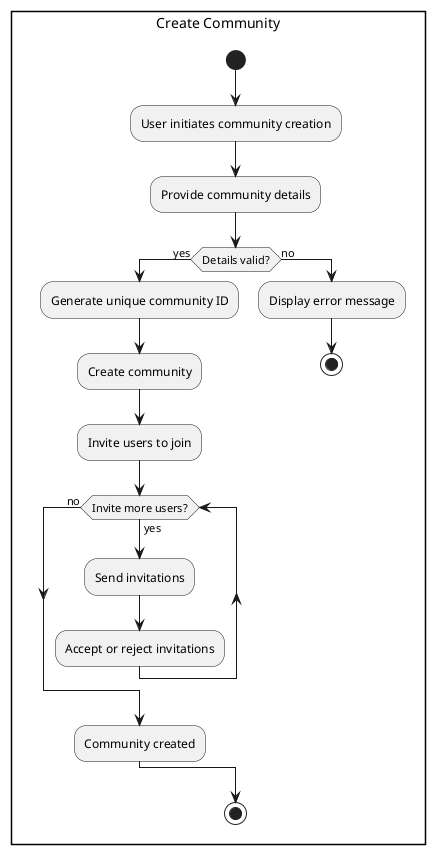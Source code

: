 @startuml Create Community

rectangle "Create Community"  {
    start
  :User initiates community creation;
  :Provide community details;
  if (Details valid?) then (yes)
    :Generate unique community ID;
    :Create community;
    :Invite users to join;
    while (Invite more users?) is (yes)
      :Send invitations;
      :Accept or reject invitations;
    endwhile (no)
    :Community created;
  else (no)
    :Display error message;
    stop
  endif
  stop
}

@enduml
